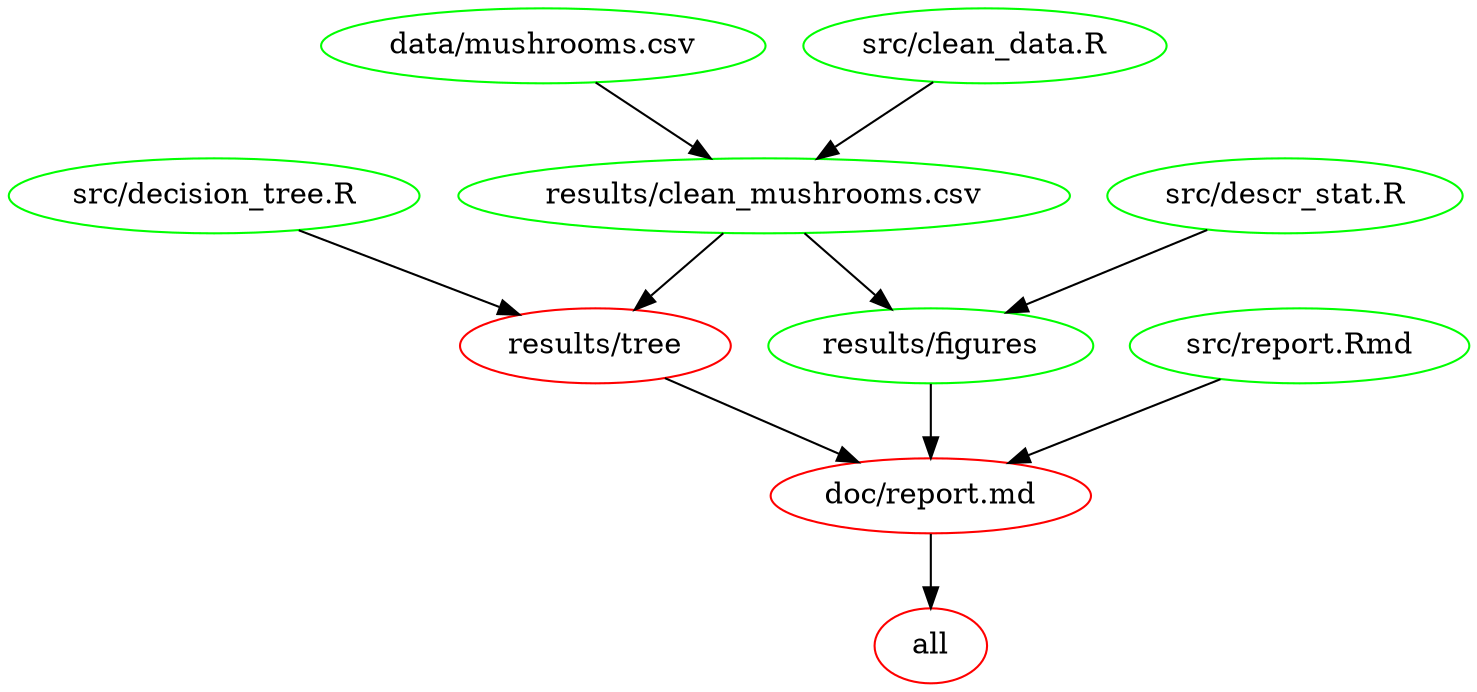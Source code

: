 digraph G {
n2[label="all", color="red"];
n9[label="data/mushrooms.csv", color="green"];
n3[label="doc/report.md", color="red"];
n7[label="results/clean_mushrooms.csv", color="green"];
n5[label="results/figures", color="green"];
n10[label="results/tree", color="red"];
n8[label="src/clean_data.R", color="green"];
n11[label="src/decision_tree.R", color="green"];
n6[label="src/descr_stat.R", color="green"];
n4[label="src/report.Rmd", color="green"];
n3 -> n2 ; 
n5 -> n3 ; 
n10 -> n3 ; 
n4 -> n3 ; 
n9 -> n7 ; 
n8 -> n7 ; 
n7 -> n5 ; 
n6 -> n5 ; 
n7 -> n10 ; 
n11 -> n10 ; 
}
